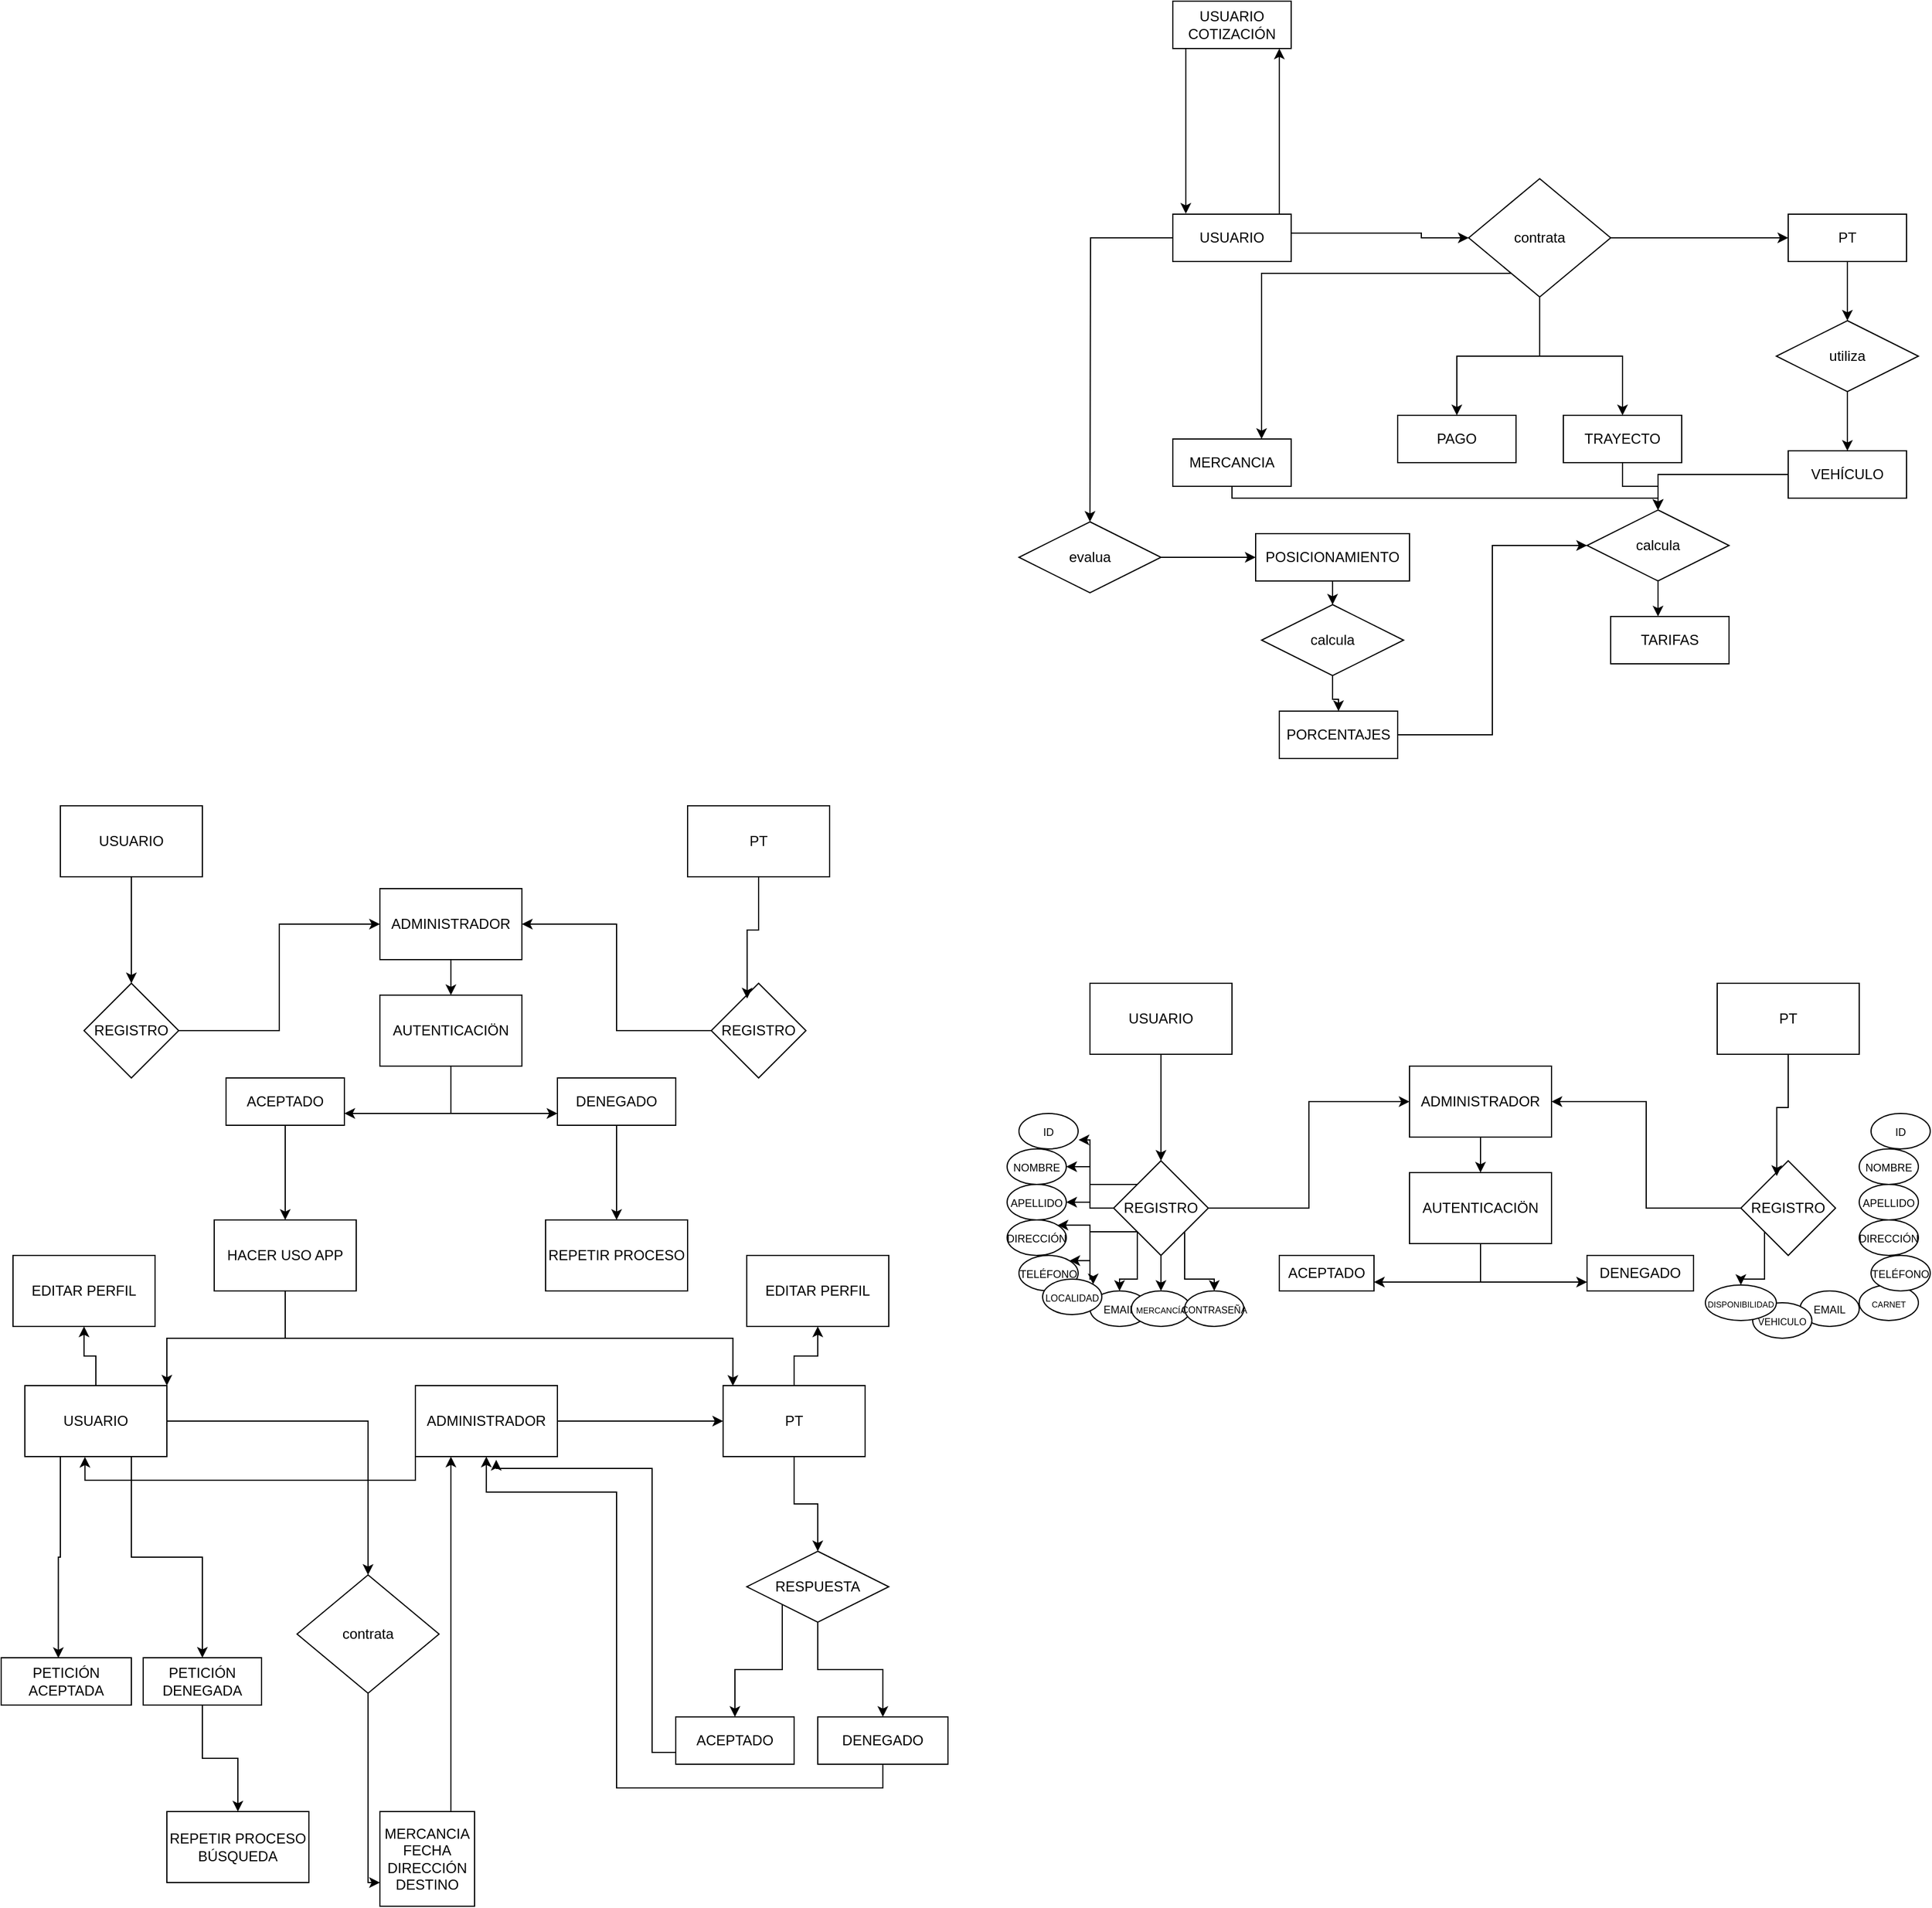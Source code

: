 <mxfile version="22.1.18" type="github">
  <diagram id="R2lEEEUBdFMjLlhIrx00" name="Page-1">
    <mxGraphModel dx="1839" dy="1625" grid="1" gridSize="10" guides="1" tooltips="1" connect="1" arrows="1" fold="1" page="1" pageScale="1" pageWidth="850" pageHeight="1100" math="0" shadow="0" extFonts="Permanent Marker^https://fonts.googleapis.com/css?family=Permanent+Marker">
      <root>
        <mxCell id="0" />
        <mxCell id="1" parent="0" />
        <mxCell id="s-wujuHhtaPkNqWGCWmi-6" style="edgeStyle=orthogonalEdgeStyle;rounded=0;orthogonalLoop=1;jettySize=auto;html=1;entryX=0;entryY=0.5;entryDx=0;entryDy=0;" parent="1" source="s-wujuHhtaPkNqWGCWmi-2" target="s-wujuHhtaPkNqWGCWmi-5" edge="1">
          <mxGeometry relative="1" as="geometry" />
        </mxCell>
        <mxCell id="s-wujuHhtaPkNqWGCWmi-42" style="edgeStyle=orthogonalEdgeStyle;rounded=0;orthogonalLoop=1;jettySize=auto;html=1;entryX=0.75;entryY=0;entryDx=0;entryDy=0;" parent="1" source="s-wujuHhtaPkNqWGCWmi-2" target="s-wujuHhtaPkNqWGCWmi-13" edge="1">
          <mxGeometry relative="1" as="geometry">
            <Array as="points">
              <mxPoint x="235" y="-830" />
            </Array>
          </mxGeometry>
        </mxCell>
        <mxCell id="s-wujuHhtaPkNqWGCWmi-43" style="edgeStyle=orthogonalEdgeStyle;rounded=0;orthogonalLoop=1;jettySize=auto;html=1;" parent="1" source="s-wujuHhtaPkNqWGCWmi-2" target="s-wujuHhtaPkNqWGCWmi-14" edge="1">
          <mxGeometry relative="1" as="geometry" />
        </mxCell>
        <mxCell id="s-wujuHhtaPkNqWGCWmi-44" style="edgeStyle=orthogonalEdgeStyle;rounded=0;orthogonalLoop=1;jettySize=auto;html=1;" parent="1" source="s-wujuHhtaPkNqWGCWmi-2" target="s-wujuHhtaPkNqWGCWmi-12" edge="1">
          <mxGeometry relative="1" as="geometry" />
        </mxCell>
        <mxCell id="s-wujuHhtaPkNqWGCWmi-2" value="contrata" style="shape=rhombus;perimeter=rhombusPerimeter;whiteSpace=wrap;html=1;align=center;" parent="1" vertex="1">
          <mxGeometry x="410" y="-910" width="120" height="100" as="geometry" />
        </mxCell>
        <mxCell id="s-wujuHhtaPkNqWGCWmi-25" style="edgeStyle=orthogonalEdgeStyle;rounded=0;orthogonalLoop=1;jettySize=auto;html=1;" parent="1" source="s-wujuHhtaPkNqWGCWmi-4" edge="1">
          <mxGeometry relative="1" as="geometry">
            <mxPoint x="90" y="-620" as="targetPoint" />
          </mxGeometry>
        </mxCell>
        <mxCell id="s-wujuHhtaPkNqWGCWmi-46" style="edgeStyle=orthogonalEdgeStyle;rounded=0;orthogonalLoop=1;jettySize=auto;html=1;" parent="1" source="s-wujuHhtaPkNqWGCWmi-4" target="s-wujuHhtaPkNqWGCWmi-45" edge="1">
          <mxGeometry relative="1" as="geometry">
            <Array as="points">
              <mxPoint x="250" y="-960" />
              <mxPoint x="250" y="-960" />
            </Array>
          </mxGeometry>
        </mxCell>
        <mxCell id="s-wujuHhtaPkNqWGCWmi-4" value="USUARIO" style="whiteSpace=wrap;html=1;align=center;" parent="1" vertex="1">
          <mxGeometry x="160" y="-880" width="100" height="40" as="geometry" />
        </mxCell>
        <mxCell id="s-wujuHhtaPkNqWGCWmi-29" style="edgeStyle=orthogonalEdgeStyle;rounded=0;orthogonalLoop=1;jettySize=auto;html=1;entryX=0.5;entryY=0;entryDx=0;entryDy=0;" parent="1" source="s-wujuHhtaPkNqWGCWmi-5" target="s-wujuHhtaPkNqWGCWmi-28" edge="1">
          <mxGeometry relative="1" as="geometry" />
        </mxCell>
        <mxCell id="s-wujuHhtaPkNqWGCWmi-5" value="PT" style="whiteSpace=wrap;html=1;align=center;" parent="1" vertex="1">
          <mxGeometry x="680" y="-880" width="100" height="40" as="geometry" />
        </mxCell>
        <mxCell id="s-wujuHhtaPkNqWGCWmi-10" style="edgeStyle=orthogonalEdgeStyle;rounded=0;orthogonalLoop=1;jettySize=auto;html=1;entryX=0;entryY=0.5;entryDx=0;entryDy=0;" parent="1" target="s-wujuHhtaPkNqWGCWmi-2" edge="1">
          <mxGeometry relative="1" as="geometry">
            <mxPoint x="260" y="-864" as="sourcePoint" />
            <mxPoint x="378.04" y="-855.85" as="targetPoint" />
            <Array as="points">
              <mxPoint x="370" y="-864" />
              <mxPoint x="370" y="-860" />
            </Array>
          </mxGeometry>
        </mxCell>
        <mxCell id="s-wujuHhtaPkNqWGCWmi-35" style="edgeStyle=orthogonalEdgeStyle;rounded=0;orthogonalLoop=1;jettySize=auto;html=1;entryX=0.5;entryY=0;entryDx=0;entryDy=0;" parent="1" source="s-wujuHhtaPkNqWGCWmi-11" target="s-wujuHhtaPkNqWGCWmi-32" edge="1">
          <mxGeometry relative="1" as="geometry" />
        </mxCell>
        <mxCell id="s-wujuHhtaPkNqWGCWmi-11" value="VEHÍCULO" style="whiteSpace=wrap;html=1;align=center;" parent="1" vertex="1">
          <mxGeometry x="680" y="-680" width="100" height="40" as="geometry" />
        </mxCell>
        <mxCell id="s-wujuHhtaPkNqWGCWmi-34" style="edgeStyle=orthogonalEdgeStyle;rounded=0;orthogonalLoop=1;jettySize=auto;html=1;entryX=0.5;entryY=0;entryDx=0;entryDy=0;" parent="1" source="s-wujuHhtaPkNqWGCWmi-12" target="s-wujuHhtaPkNqWGCWmi-32" edge="1">
          <mxGeometry relative="1" as="geometry" />
        </mxCell>
        <mxCell id="s-wujuHhtaPkNqWGCWmi-12" value="TRAYECTO" style="whiteSpace=wrap;html=1;align=center;" parent="1" vertex="1">
          <mxGeometry x="490" y="-710" width="100" height="40" as="geometry" />
        </mxCell>
        <mxCell id="s-wujuHhtaPkNqWGCWmi-33" style="edgeStyle=orthogonalEdgeStyle;rounded=0;orthogonalLoop=1;jettySize=auto;html=1;" parent="1" source="s-wujuHhtaPkNqWGCWmi-13" target="s-wujuHhtaPkNqWGCWmi-32" edge="1">
          <mxGeometry relative="1" as="geometry">
            <Array as="points">
              <mxPoint x="210" y="-640" />
              <mxPoint x="570" y="-640" />
            </Array>
          </mxGeometry>
        </mxCell>
        <mxCell id="s-wujuHhtaPkNqWGCWmi-13" value="MERCANCIA" style="whiteSpace=wrap;html=1;align=center;" parent="1" vertex="1">
          <mxGeometry x="160" y="-690" width="100" height="40" as="geometry" />
        </mxCell>
        <mxCell id="s-wujuHhtaPkNqWGCWmi-14" value="PAGO" style="whiteSpace=wrap;html=1;align=center;" parent="1" vertex="1">
          <mxGeometry x="350" y="-710" width="100" height="40" as="geometry" />
        </mxCell>
        <mxCell id="s-wujuHhtaPkNqWGCWmi-15" value="TARIFAS" style="whiteSpace=wrap;html=1;align=center;" parent="1" vertex="1">
          <mxGeometry x="530" y="-540" width="100" height="40" as="geometry" />
        </mxCell>
        <mxCell id="s-wujuHhtaPkNqWGCWmi-39" style="edgeStyle=orthogonalEdgeStyle;rounded=0;orthogonalLoop=1;jettySize=auto;html=1;entryX=0.5;entryY=0;entryDx=0;entryDy=0;" parent="1" source="s-wujuHhtaPkNqWGCWmi-16" target="s-wujuHhtaPkNqWGCWmi-38" edge="1">
          <mxGeometry relative="1" as="geometry" />
        </mxCell>
        <mxCell id="s-wujuHhtaPkNqWGCWmi-16" value="POSICIONAMIENTO" style="whiteSpace=wrap;html=1;align=center;" parent="1" vertex="1">
          <mxGeometry x="230" y="-610" width="130" height="40" as="geometry" />
        </mxCell>
        <mxCell id="s-wujuHhtaPkNqWGCWmi-41" style="edgeStyle=orthogonalEdgeStyle;rounded=0;orthogonalLoop=1;jettySize=auto;html=1;entryX=0;entryY=0.5;entryDx=0;entryDy=0;" parent="1" source="s-wujuHhtaPkNqWGCWmi-17" target="s-wujuHhtaPkNqWGCWmi-32" edge="1">
          <mxGeometry relative="1" as="geometry" />
        </mxCell>
        <mxCell id="s-wujuHhtaPkNqWGCWmi-17" value="PORCENTAJES" style="whiteSpace=wrap;html=1;align=center;" parent="1" vertex="1">
          <mxGeometry x="250" y="-460" width="100" height="40" as="geometry" />
        </mxCell>
        <mxCell id="s-wujuHhtaPkNqWGCWmi-26" style="edgeStyle=orthogonalEdgeStyle;rounded=0;orthogonalLoop=1;jettySize=auto;html=1;" parent="1" source="s-wujuHhtaPkNqWGCWmi-24" target="s-wujuHhtaPkNqWGCWmi-16" edge="1">
          <mxGeometry relative="1" as="geometry" />
        </mxCell>
        <mxCell id="s-wujuHhtaPkNqWGCWmi-24" value="evalua" style="shape=rhombus;perimeter=rhombusPerimeter;whiteSpace=wrap;html=1;align=center;" parent="1" vertex="1">
          <mxGeometry x="30" y="-620" width="120" height="60" as="geometry" />
        </mxCell>
        <mxCell id="s-wujuHhtaPkNqWGCWmi-30" style="edgeStyle=orthogonalEdgeStyle;rounded=0;orthogonalLoop=1;jettySize=auto;html=1;" parent="1" source="s-wujuHhtaPkNqWGCWmi-28" target="s-wujuHhtaPkNqWGCWmi-11" edge="1">
          <mxGeometry relative="1" as="geometry" />
        </mxCell>
        <mxCell id="s-wujuHhtaPkNqWGCWmi-28" value="utiliza" style="shape=rhombus;perimeter=rhombusPerimeter;whiteSpace=wrap;html=1;align=center;" parent="1" vertex="1">
          <mxGeometry x="670" y="-790" width="120" height="60" as="geometry" />
        </mxCell>
        <mxCell id="s-wujuHhtaPkNqWGCWmi-32" value="calcula" style="shape=rhombus;perimeter=rhombusPerimeter;whiteSpace=wrap;html=1;align=center;" parent="1" vertex="1">
          <mxGeometry x="510" y="-630" width="120" height="60" as="geometry" />
        </mxCell>
        <mxCell id="s-wujuHhtaPkNqWGCWmi-36" style="edgeStyle=orthogonalEdgeStyle;rounded=0;orthogonalLoop=1;jettySize=auto;html=1;entryX=0.4;entryY=0;entryDx=0;entryDy=0;entryPerimeter=0;" parent="1" source="s-wujuHhtaPkNqWGCWmi-32" target="s-wujuHhtaPkNqWGCWmi-15" edge="1">
          <mxGeometry relative="1" as="geometry" />
        </mxCell>
        <mxCell id="s-wujuHhtaPkNqWGCWmi-40" style="edgeStyle=orthogonalEdgeStyle;rounded=0;orthogonalLoop=1;jettySize=auto;html=1;" parent="1" source="s-wujuHhtaPkNqWGCWmi-38" target="s-wujuHhtaPkNqWGCWmi-17" edge="1">
          <mxGeometry relative="1" as="geometry" />
        </mxCell>
        <mxCell id="s-wujuHhtaPkNqWGCWmi-38" value="calcula" style="shape=rhombus;perimeter=rhombusPerimeter;whiteSpace=wrap;html=1;align=center;" parent="1" vertex="1">
          <mxGeometry x="235" y="-550" width="120" height="60" as="geometry" />
        </mxCell>
        <mxCell id="s-wujuHhtaPkNqWGCWmi-45" value="USUARIO COTIZACIÓN" style="whiteSpace=wrap;html=1;align=center;" parent="1" vertex="1">
          <mxGeometry x="160" y="-1060" width="100" height="40" as="geometry" />
        </mxCell>
        <mxCell id="s-wujuHhtaPkNqWGCWmi-47" style="edgeStyle=orthogonalEdgeStyle;rounded=0;orthogonalLoop=1;jettySize=auto;html=1;entryX=0.11;entryY=-0.01;entryDx=0;entryDy=0;entryPerimeter=0;" parent="1" source="s-wujuHhtaPkNqWGCWmi-45" target="s-wujuHhtaPkNqWGCWmi-4" edge="1">
          <mxGeometry relative="1" as="geometry">
            <Array as="points">
              <mxPoint x="180" y="-1020" />
              <mxPoint x="180" y="-1020" />
            </Array>
          </mxGeometry>
        </mxCell>
        <mxCell id="q2-BK6-ns6nN9b0wE0lk-15" style="edgeStyle=orthogonalEdgeStyle;rounded=0;orthogonalLoop=1;jettySize=auto;html=1;exitX=0.5;exitY=1;exitDx=0;exitDy=0;entryX=0.5;entryY=0;entryDx=0;entryDy=0;" edge="1" parent="1" source="q2-BK6-ns6nN9b0wE0lk-1" target="q2-BK6-ns6nN9b0wE0lk-4">
          <mxGeometry relative="1" as="geometry" />
        </mxCell>
        <mxCell id="q2-BK6-ns6nN9b0wE0lk-1" value="USUARIO" style="rounded=0;whiteSpace=wrap;html=1;" vertex="1" parent="1">
          <mxGeometry x="-780" y="-380" width="120" height="60" as="geometry" />
        </mxCell>
        <mxCell id="q2-BK6-ns6nN9b0wE0lk-2" value="PT" style="rounded=0;whiteSpace=wrap;html=1;" vertex="1" parent="1">
          <mxGeometry x="-250" y="-380" width="120" height="60" as="geometry" />
        </mxCell>
        <mxCell id="q2-BK6-ns6nN9b0wE0lk-27" style="edgeStyle=orthogonalEdgeStyle;rounded=0;orthogonalLoop=1;jettySize=auto;html=1;exitX=0.5;exitY=1;exitDx=0;exitDy=0;entryX=0.5;entryY=0;entryDx=0;entryDy=0;" edge="1" parent="1" source="q2-BK6-ns6nN9b0wE0lk-3" target="q2-BK6-ns6nN9b0wE0lk-8">
          <mxGeometry relative="1" as="geometry" />
        </mxCell>
        <mxCell id="q2-BK6-ns6nN9b0wE0lk-3" value="ADMINISTRADOR" style="rounded=0;whiteSpace=wrap;html=1;" vertex="1" parent="1">
          <mxGeometry x="-510" y="-310" width="120" height="60" as="geometry" />
        </mxCell>
        <mxCell id="q2-BK6-ns6nN9b0wE0lk-19" style="edgeStyle=orthogonalEdgeStyle;rounded=0;orthogonalLoop=1;jettySize=auto;html=1;exitX=1;exitY=0.5;exitDx=0;exitDy=0;entryX=0;entryY=0.5;entryDx=0;entryDy=0;" edge="1" parent="1" source="q2-BK6-ns6nN9b0wE0lk-4" target="q2-BK6-ns6nN9b0wE0lk-3">
          <mxGeometry relative="1" as="geometry" />
        </mxCell>
        <mxCell id="q2-BK6-ns6nN9b0wE0lk-4" value="REGISTRO" style="rhombus;whiteSpace=wrap;html=1;" vertex="1" parent="1">
          <mxGeometry x="-760" y="-230" width="80" height="80" as="geometry" />
        </mxCell>
        <mxCell id="q2-BK6-ns6nN9b0wE0lk-28" style="edgeStyle=orthogonalEdgeStyle;rounded=0;orthogonalLoop=1;jettySize=auto;html=1;exitX=0.5;exitY=1;exitDx=0;exitDy=0;entryX=1;entryY=0.75;entryDx=0;entryDy=0;" edge="1" parent="1" source="q2-BK6-ns6nN9b0wE0lk-8" target="q2-BK6-ns6nN9b0wE0lk-11">
          <mxGeometry relative="1" as="geometry" />
        </mxCell>
        <mxCell id="q2-BK6-ns6nN9b0wE0lk-29" style="edgeStyle=orthogonalEdgeStyle;rounded=0;orthogonalLoop=1;jettySize=auto;html=1;exitX=0.5;exitY=1;exitDx=0;exitDy=0;entryX=0;entryY=0.75;entryDx=0;entryDy=0;" edge="1" parent="1" source="q2-BK6-ns6nN9b0wE0lk-8" target="q2-BK6-ns6nN9b0wE0lk-12">
          <mxGeometry relative="1" as="geometry" />
        </mxCell>
        <mxCell id="q2-BK6-ns6nN9b0wE0lk-8" value="AUTENTICACIÖN" style="rounded=0;whiteSpace=wrap;html=1;" vertex="1" parent="1">
          <mxGeometry x="-510" y="-220" width="120" height="60" as="geometry" />
        </mxCell>
        <mxCell id="q2-BK6-ns6nN9b0wE0lk-23" style="edgeStyle=orthogonalEdgeStyle;rounded=0;orthogonalLoop=1;jettySize=auto;html=1;exitX=0.5;exitY=1;exitDx=0;exitDy=0;" edge="1" parent="1" source="q2-BK6-ns6nN9b0wE0lk-11" target="q2-BK6-ns6nN9b0wE0lk-22">
          <mxGeometry relative="1" as="geometry" />
        </mxCell>
        <mxCell id="q2-BK6-ns6nN9b0wE0lk-11" value="ACEPTADO" style="whiteSpace=wrap;html=1;align=center;" vertex="1" parent="1">
          <mxGeometry x="-640" y="-150" width="100" height="40" as="geometry" />
        </mxCell>
        <mxCell id="q2-BK6-ns6nN9b0wE0lk-21" style="edgeStyle=orthogonalEdgeStyle;rounded=0;orthogonalLoop=1;jettySize=auto;html=1;exitX=0.5;exitY=1;exitDx=0;exitDy=0;entryX=0.5;entryY=0;entryDx=0;entryDy=0;" edge="1" parent="1" source="q2-BK6-ns6nN9b0wE0lk-12" target="q2-BK6-ns6nN9b0wE0lk-20">
          <mxGeometry relative="1" as="geometry" />
        </mxCell>
        <mxCell id="q2-BK6-ns6nN9b0wE0lk-12" value="DENEGADO" style="whiteSpace=wrap;html=1;align=center;" vertex="1" parent="1">
          <mxGeometry x="-360" y="-150" width="100" height="40" as="geometry" />
        </mxCell>
        <mxCell id="q2-BK6-ns6nN9b0wE0lk-18" style="edgeStyle=orthogonalEdgeStyle;rounded=0;orthogonalLoop=1;jettySize=auto;html=1;exitX=0;exitY=0.5;exitDx=0;exitDy=0;entryX=1;entryY=0.5;entryDx=0;entryDy=0;" edge="1" parent="1" source="q2-BK6-ns6nN9b0wE0lk-16" target="q2-BK6-ns6nN9b0wE0lk-3">
          <mxGeometry relative="1" as="geometry" />
        </mxCell>
        <mxCell id="q2-BK6-ns6nN9b0wE0lk-16" value="REGISTRO" style="rhombus;whiteSpace=wrap;html=1;" vertex="1" parent="1">
          <mxGeometry x="-230" y="-230" width="80" height="80" as="geometry" />
        </mxCell>
        <mxCell id="q2-BK6-ns6nN9b0wE0lk-17" style="edgeStyle=orthogonalEdgeStyle;rounded=0;orthogonalLoop=1;jettySize=auto;html=1;exitX=0.5;exitY=1;exitDx=0;exitDy=0;entryX=0.379;entryY=0.161;entryDx=0;entryDy=0;entryPerimeter=0;" edge="1" parent="1" source="q2-BK6-ns6nN9b0wE0lk-2" target="q2-BK6-ns6nN9b0wE0lk-16">
          <mxGeometry relative="1" as="geometry" />
        </mxCell>
        <mxCell id="q2-BK6-ns6nN9b0wE0lk-20" value="REPETIR PROCESO" style="rounded=0;whiteSpace=wrap;html=1;" vertex="1" parent="1">
          <mxGeometry x="-370" y="-30" width="120" height="60" as="geometry" />
        </mxCell>
        <mxCell id="q2-BK6-ns6nN9b0wE0lk-58" style="edgeStyle=orthogonalEdgeStyle;rounded=0;orthogonalLoop=1;jettySize=auto;html=1;exitX=0.5;exitY=1;exitDx=0;exitDy=0;entryX=1;entryY=0;entryDx=0;entryDy=0;" edge="1" parent="1" source="q2-BK6-ns6nN9b0wE0lk-22" target="q2-BK6-ns6nN9b0wE0lk-33">
          <mxGeometry relative="1" as="geometry" />
        </mxCell>
        <mxCell id="q2-BK6-ns6nN9b0wE0lk-22" value="HACER USO APP" style="rounded=0;whiteSpace=wrap;html=1;" vertex="1" parent="1">
          <mxGeometry x="-650" y="-30" width="120" height="60" as="geometry" />
        </mxCell>
        <mxCell id="q2-BK6-ns6nN9b0wE0lk-61" style="edgeStyle=orthogonalEdgeStyle;rounded=0;orthogonalLoop=1;jettySize=auto;html=1;exitX=0.5;exitY=1;exitDx=0;exitDy=0;entryX=0;entryY=0.75;entryDx=0;entryDy=0;" edge="1" parent="1" source="q2-BK6-ns6nN9b0wE0lk-24" target="q2-BK6-ns6nN9b0wE0lk-60">
          <mxGeometry relative="1" as="geometry">
            <Array as="points">
              <mxPoint x="-520" y="530" />
            </Array>
          </mxGeometry>
        </mxCell>
        <mxCell id="q2-BK6-ns6nN9b0wE0lk-24" value="contrata" style="shape=rhombus;perimeter=rhombusPerimeter;whiteSpace=wrap;html=1;align=center;" vertex="1" parent="1">
          <mxGeometry x="-580" y="270" width="120" height="100" as="geometry" />
        </mxCell>
        <mxCell id="q2-BK6-ns6nN9b0wE0lk-35" style="edgeStyle=orthogonalEdgeStyle;rounded=0;orthogonalLoop=1;jettySize=auto;html=1;exitX=1;exitY=0.5;exitDx=0;exitDy=0;" edge="1" parent="1" source="q2-BK6-ns6nN9b0wE0lk-30" target="q2-BK6-ns6nN9b0wE0lk-32">
          <mxGeometry relative="1" as="geometry" />
        </mxCell>
        <mxCell id="q2-BK6-ns6nN9b0wE0lk-30" value="ADMINISTRADOR" style="rounded=0;whiteSpace=wrap;html=1;" vertex="1" parent="1">
          <mxGeometry x="-480" y="110" width="120" height="60" as="geometry" />
        </mxCell>
        <mxCell id="q2-BK6-ns6nN9b0wE0lk-38" style="edgeStyle=orthogonalEdgeStyle;rounded=0;orthogonalLoop=1;jettySize=auto;html=1;exitX=0.5;exitY=1;exitDx=0;exitDy=0;entryX=0.5;entryY=0;entryDx=0;entryDy=0;" edge="1" parent="1" source="q2-BK6-ns6nN9b0wE0lk-32" target="q2-BK6-ns6nN9b0wE0lk-37">
          <mxGeometry relative="1" as="geometry" />
        </mxCell>
        <mxCell id="q2-BK6-ns6nN9b0wE0lk-52" style="edgeStyle=orthogonalEdgeStyle;rounded=0;orthogonalLoop=1;jettySize=auto;html=1;exitX=0.5;exitY=0;exitDx=0;exitDy=0;" edge="1" parent="1" source="q2-BK6-ns6nN9b0wE0lk-32" target="q2-BK6-ns6nN9b0wE0lk-50">
          <mxGeometry relative="1" as="geometry" />
        </mxCell>
        <mxCell id="q2-BK6-ns6nN9b0wE0lk-32" value="PT" style="rounded=0;whiteSpace=wrap;html=1;" vertex="1" parent="1">
          <mxGeometry x="-220" y="110" width="120" height="60" as="geometry" />
        </mxCell>
        <mxCell id="q2-BK6-ns6nN9b0wE0lk-34" style="edgeStyle=orthogonalEdgeStyle;rounded=0;orthogonalLoop=1;jettySize=auto;html=1;exitX=1;exitY=0.5;exitDx=0;exitDy=0;" edge="1" parent="1" source="q2-BK6-ns6nN9b0wE0lk-33" target="q2-BK6-ns6nN9b0wE0lk-24">
          <mxGeometry relative="1" as="geometry" />
        </mxCell>
        <mxCell id="q2-BK6-ns6nN9b0wE0lk-47" style="edgeStyle=orthogonalEdgeStyle;rounded=0;orthogonalLoop=1;jettySize=auto;html=1;exitX=0.25;exitY=1;exitDx=0;exitDy=0;entryX=0.439;entryY=0.007;entryDx=0;entryDy=0;entryPerimeter=0;" edge="1" parent="1" source="q2-BK6-ns6nN9b0wE0lk-33" target="q2-BK6-ns6nN9b0wE0lk-53">
          <mxGeometry relative="1" as="geometry">
            <mxPoint x="-780.5" y="310" as="targetPoint" />
          </mxGeometry>
        </mxCell>
        <mxCell id="q2-BK6-ns6nN9b0wE0lk-49" style="edgeStyle=orthogonalEdgeStyle;rounded=0;orthogonalLoop=1;jettySize=auto;html=1;exitX=0.5;exitY=0;exitDx=0;exitDy=0;" edge="1" parent="1" source="q2-BK6-ns6nN9b0wE0lk-33" target="q2-BK6-ns6nN9b0wE0lk-48">
          <mxGeometry relative="1" as="geometry" />
        </mxCell>
        <mxCell id="q2-BK6-ns6nN9b0wE0lk-55" style="edgeStyle=orthogonalEdgeStyle;rounded=0;orthogonalLoop=1;jettySize=auto;html=1;exitX=0.75;exitY=1;exitDx=0;exitDy=0;" edge="1" parent="1" source="q2-BK6-ns6nN9b0wE0lk-33" target="q2-BK6-ns6nN9b0wE0lk-54">
          <mxGeometry relative="1" as="geometry" />
        </mxCell>
        <mxCell id="q2-BK6-ns6nN9b0wE0lk-33" value="USUARIO" style="rounded=0;whiteSpace=wrap;html=1;" vertex="1" parent="1">
          <mxGeometry x="-810" y="110" width="120" height="60" as="geometry" />
        </mxCell>
        <mxCell id="q2-BK6-ns6nN9b0wE0lk-40" style="edgeStyle=orthogonalEdgeStyle;rounded=0;orthogonalLoop=1;jettySize=auto;html=1;exitX=0.5;exitY=1;exitDx=0;exitDy=0;" edge="1" parent="1" source="q2-BK6-ns6nN9b0wE0lk-37" target="q2-BK6-ns6nN9b0wE0lk-41">
          <mxGeometry relative="1" as="geometry">
            <mxPoint x="-230.5" y="390" as="targetPoint" />
          </mxGeometry>
        </mxCell>
        <mxCell id="q2-BK6-ns6nN9b0wE0lk-43" style="edgeStyle=orthogonalEdgeStyle;rounded=0;orthogonalLoop=1;jettySize=auto;html=1;exitX=0;exitY=1;exitDx=0;exitDy=0;entryX=0.5;entryY=0;entryDx=0;entryDy=0;" edge="1" parent="1" source="q2-BK6-ns6nN9b0wE0lk-37" target="q2-BK6-ns6nN9b0wE0lk-42">
          <mxGeometry relative="1" as="geometry" />
        </mxCell>
        <mxCell id="q2-BK6-ns6nN9b0wE0lk-37" value="RESPUESTA" style="shape=rhombus;perimeter=rhombusPerimeter;whiteSpace=wrap;html=1;align=center;" vertex="1" parent="1">
          <mxGeometry x="-200" y="250" width="120" height="60" as="geometry" />
        </mxCell>
        <mxCell id="q2-BK6-ns6nN9b0wE0lk-45" style="edgeStyle=orthogonalEdgeStyle;rounded=0;orthogonalLoop=1;jettySize=auto;html=1;exitX=0.5;exitY=1;exitDx=0;exitDy=0;entryX=0.25;entryY=1;entryDx=0;entryDy=0;" edge="1" parent="1" source="q2-BK6-ns6nN9b0wE0lk-41">
          <mxGeometry relative="1" as="geometry">
            <mxPoint x="-100.06" y="450" as="sourcePoint" />
            <mxPoint x="-420.06" y="170" as="targetPoint" />
            <Array as="points">
              <mxPoint x="-85" y="450" />
              <mxPoint x="-310" y="450" />
              <mxPoint x="-310" y="200" />
              <mxPoint x="-420" y="200" />
            </Array>
          </mxGeometry>
        </mxCell>
        <mxCell id="q2-BK6-ns6nN9b0wE0lk-41" value="DENEGADO" style="rounded=0;whiteSpace=wrap;html=1;" vertex="1" parent="1">
          <mxGeometry x="-140" y="390" width="110" height="40" as="geometry" />
        </mxCell>
        <mxCell id="q2-BK6-ns6nN9b0wE0lk-42" value="ACEPTADO" style="rounded=0;whiteSpace=wrap;html=1;" vertex="1" parent="1">
          <mxGeometry x="-260" y="390" width="100" height="40" as="geometry" />
        </mxCell>
        <mxCell id="q2-BK6-ns6nN9b0wE0lk-44" style="edgeStyle=orthogonalEdgeStyle;rounded=0;orthogonalLoop=1;jettySize=auto;html=1;exitX=0;exitY=0.5;exitDx=0;exitDy=0;entryX=0.569;entryY=1.046;entryDx=0;entryDy=0;entryPerimeter=0;" edge="1" parent="1" source="q2-BK6-ns6nN9b0wE0lk-42" target="q2-BK6-ns6nN9b0wE0lk-30">
          <mxGeometry relative="1" as="geometry">
            <Array as="points">
              <mxPoint x="-260" y="420" />
              <mxPoint x="-280" y="420" />
              <mxPoint x="-280" y="180" />
              <mxPoint x="-412" y="180" />
            </Array>
          </mxGeometry>
        </mxCell>
        <mxCell id="q2-BK6-ns6nN9b0wE0lk-46" style="edgeStyle=orthogonalEdgeStyle;rounded=0;orthogonalLoop=1;jettySize=auto;html=1;exitX=0;exitY=0.75;exitDx=0;exitDy=0;entryX=0.423;entryY=1.004;entryDx=0;entryDy=0;entryPerimeter=0;" edge="1" parent="1" source="q2-BK6-ns6nN9b0wE0lk-30" target="q2-BK6-ns6nN9b0wE0lk-33">
          <mxGeometry relative="1" as="geometry">
            <Array as="points">
              <mxPoint x="-480" y="190" />
              <mxPoint x="-759" y="190" />
            </Array>
          </mxGeometry>
        </mxCell>
        <mxCell id="q2-BK6-ns6nN9b0wE0lk-48" value="EDITAR PERFIL" style="rounded=0;whiteSpace=wrap;html=1;" vertex="1" parent="1">
          <mxGeometry x="-820" width="120" height="60" as="geometry" />
        </mxCell>
        <mxCell id="q2-BK6-ns6nN9b0wE0lk-50" value="EDITAR PERFIL" style="rounded=0;whiteSpace=wrap;html=1;" vertex="1" parent="1">
          <mxGeometry x="-200" width="120" height="60" as="geometry" />
        </mxCell>
        <mxCell id="q2-BK6-ns6nN9b0wE0lk-53" value="PETICIÓN ACEPTADA" style="rounded=0;whiteSpace=wrap;html=1;" vertex="1" parent="1">
          <mxGeometry x="-830" y="340" width="110" height="40" as="geometry" />
        </mxCell>
        <mxCell id="q2-BK6-ns6nN9b0wE0lk-57" style="edgeStyle=orthogonalEdgeStyle;rounded=0;orthogonalLoop=1;jettySize=auto;html=1;exitX=0.5;exitY=1;exitDx=0;exitDy=0;entryX=0.5;entryY=0;entryDx=0;entryDy=0;" edge="1" parent="1" source="q2-BK6-ns6nN9b0wE0lk-54" target="q2-BK6-ns6nN9b0wE0lk-56">
          <mxGeometry relative="1" as="geometry" />
        </mxCell>
        <mxCell id="q2-BK6-ns6nN9b0wE0lk-54" value="PETICIÓN DENEGADA" style="rounded=0;whiteSpace=wrap;html=1;" vertex="1" parent="1">
          <mxGeometry x="-710" y="340" width="100" height="40" as="geometry" />
        </mxCell>
        <mxCell id="q2-BK6-ns6nN9b0wE0lk-56" value="REPETIR PROCESO BÚSQUEDA" style="rounded=0;whiteSpace=wrap;html=1;" vertex="1" parent="1">
          <mxGeometry x="-690" y="470" width="120" height="60" as="geometry" />
        </mxCell>
        <mxCell id="q2-BK6-ns6nN9b0wE0lk-59" style="edgeStyle=orthogonalEdgeStyle;rounded=0;orthogonalLoop=1;jettySize=auto;html=1;exitX=0.5;exitY=1;exitDx=0;exitDy=0;entryX=0.069;entryY=0.004;entryDx=0;entryDy=0;entryPerimeter=0;" edge="1" parent="1" source="q2-BK6-ns6nN9b0wE0lk-22" target="q2-BK6-ns6nN9b0wE0lk-32">
          <mxGeometry relative="1" as="geometry" />
        </mxCell>
        <mxCell id="q2-BK6-ns6nN9b0wE0lk-62" style="edgeStyle=orthogonalEdgeStyle;rounded=0;orthogonalLoop=1;jettySize=auto;html=1;entryX=0.25;entryY=1;entryDx=0;entryDy=0;" edge="1" parent="1" source="q2-BK6-ns6nN9b0wE0lk-60" target="q2-BK6-ns6nN9b0wE0lk-30">
          <mxGeometry relative="1" as="geometry">
            <Array as="points">
              <mxPoint x="-450" y="210" />
            </Array>
          </mxGeometry>
        </mxCell>
        <mxCell id="q2-BK6-ns6nN9b0wE0lk-60" value="MERCANCIA&lt;br&gt;FECHA&lt;br&gt;DIRECCIÓN&lt;br&gt;DESTINO" style="whiteSpace=wrap;html=1;aspect=fixed;" vertex="1" parent="1">
          <mxGeometry x="-510" y="470" width="80" height="80" as="geometry" />
        </mxCell>
        <mxCell id="q2-BK6-ns6nN9b0wE0lk-78" style="edgeStyle=orthogonalEdgeStyle;rounded=0;orthogonalLoop=1;jettySize=auto;html=1;exitX=0.5;exitY=1;exitDx=0;exitDy=0;entryX=0.5;entryY=0;entryDx=0;entryDy=0;" edge="1" parent="1" source="q2-BK6-ns6nN9b0wE0lk-79" target="q2-BK6-ns6nN9b0wE0lk-84">
          <mxGeometry relative="1" as="geometry" />
        </mxCell>
        <mxCell id="q2-BK6-ns6nN9b0wE0lk-79" value="USUARIO" style="rounded=0;whiteSpace=wrap;html=1;" vertex="1" parent="1">
          <mxGeometry x="90" y="-230" width="120" height="60" as="geometry" />
        </mxCell>
        <mxCell id="q2-BK6-ns6nN9b0wE0lk-80" value="PT" style="rounded=0;whiteSpace=wrap;html=1;" vertex="1" parent="1">
          <mxGeometry x="620" y="-230" width="120" height="60" as="geometry" />
        </mxCell>
        <mxCell id="q2-BK6-ns6nN9b0wE0lk-81" style="edgeStyle=orthogonalEdgeStyle;rounded=0;orthogonalLoop=1;jettySize=auto;html=1;exitX=0.5;exitY=1;exitDx=0;exitDy=0;entryX=0.5;entryY=0;entryDx=0;entryDy=0;" edge="1" parent="1" source="q2-BK6-ns6nN9b0wE0lk-82" target="q2-BK6-ns6nN9b0wE0lk-87">
          <mxGeometry relative="1" as="geometry" />
        </mxCell>
        <mxCell id="q2-BK6-ns6nN9b0wE0lk-82" value="ADMINISTRADOR" style="rounded=0;whiteSpace=wrap;html=1;" vertex="1" parent="1">
          <mxGeometry x="360" y="-160" width="120" height="60" as="geometry" />
        </mxCell>
        <mxCell id="q2-BK6-ns6nN9b0wE0lk-83" style="edgeStyle=orthogonalEdgeStyle;rounded=0;orthogonalLoop=1;jettySize=auto;html=1;exitX=1;exitY=0.5;exitDx=0;exitDy=0;entryX=0;entryY=0.5;entryDx=0;entryDy=0;" edge="1" parent="1" source="q2-BK6-ns6nN9b0wE0lk-84" target="q2-BK6-ns6nN9b0wE0lk-82">
          <mxGeometry relative="1" as="geometry" />
        </mxCell>
        <mxCell id="q2-BK6-ns6nN9b0wE0lk-105" style="edgeStyle=orthogonalEdgeStyle;rounded=0;orthogonalLoop=1;jettySize=auto;html=1;exitX=0;exitY=0.5;exitDx=0;exitDy=0;entryX=1;entryY=0.5;entryDx=0;entryDy=0;" edge="1" parent="1" source="q2-BK6-ns6nN9b0wE0lk-84" target="q2-BK6-ns6nN9b0wE0lk-93">
          <mxGeometry relative="1" as="geometry" />
        </mxCell>
        <mxCell id="q2-BK6-ns6nN9b0wE0lk-106" style="edgeStyle=orthogonalEdgeStyle;rounded=0;orthogonalLoop=1;jettySize=auto;html=1;exitX=0;exitY=0.5;exitDx=0;exitDy=0;entryX=1;entryY=0.5;entryDx=0;entryDy=0;" edge="1" parent="1" source="q2-BK6-ns6nN9b0wE0lk-84" target="q2-BK6-ns6nN9b0wE0lk-95">
          <mxGeometry relative="1" as="geometry" />
        </mxCell>
        <mxCell id="q2-BK6-ns6nN9b0wE0lk-107" style="edgeStyle=orthogonalEdgeStyle;rounded=0;orthogonalLoop=1;jettySize=auto;html=1;exitX=0;exitY=1;exitDx=0;exitDy=0;entryX=1;entryY=0;entryDx=0;entryDy=0;" edge="1" parent="1" source="q2-BK6-ns6nN9b0wE0lk-84" target="q2-BK6-ns6nN9b0wE0lk-94">
          <mxGeometry relative="1" as="geometry" />
        </mxCell>
        <mxCell id="q2-BK6-ns6nN9b0wE0lk-108" style="edgeStyle=orthogonalEdgeStyle;rounded=0;orthogonalLoop=1;jettySize=auto;html=1;exitX=0;exitY=1;exitDx=0;exitDy=0;entryX=1;entryY=0;entryDx=0;entryDy=0;" edge="1" parent="1" source="q2-BK6-ns6nN9b0wE0lk-84" target="q2-BK6-ns6nN9b0wE0lk-98">
          <mxGeometry relative="1" as="geometry" />
        </mxCell>
        <mxCell id="q2-BK6-ns6nN9b0wE0lk-109" style="edgeStyle=orthogonalEdgeStyle;rounded=0;orthogonalLoop=1;jettySize=auto;html=1;exitX=0;exitY=1;exitDx=0;exitDy=0;entryX=1;entryY=0;entryDx=0;entryDy=0;" edge="1" parent="1" source="q2-BK6-ns6nN9b0wE0lk-84" target="q2-BK6-ns6nN9b0wE0lk-100">
          <mxGeometry relative="1" as="geometry" />
        </mxCell>
        <mxCell id="q2-BK6-ns6nN9b0wE0lk-110" style="edgeStyle=orthogonalEdgeStyle;rounded=0;orthogonalLoop=1;jettySize=auto;html=1;exitX=0;exitY=1;exitDx=0;exitDy=0;entryX=0.5;entryY=0;entryDx=0;entryDy=0;" edge="1" parent="1" source="q2-BK6-ns6nN9b0wE0lk-84" target="q2-BK6-ns6nN9b0wE0lk-97">
          <mxGeometry relative="1" as="geometry" />
        </mxCell>
        <mxCell id="q2-BK6-ns6nN9b0wE0lk-111" style="edgeStyle=orthogonalEdgeStyle;rounded=0;orthogonalLoop=1;jettySize=auto;html=1;exitX=0.5;exitY=1;exitDx=0;exitDy=0;" edge="1" parent="1" source="q2-BK6-ns6nN9b0wE0lk-84" target="q2-BK6-ns6nN9b0wE0lk-102">
          <mxGeometry relative="1" as="geometry" />
        </mxCell>
        <mxCell id="q2-BK6-ns6nN9b0wE0lk-112" style="edgeStyle=orthogonalEdgeStyle;rounded=0;orthogonalLoop=1;jettySize=auto;html=1;exitX=1;exitY=1;exitDx=0;exitDy=0;" edge="1" parent="1" source="q2-BK6-ns6nN9b0wE0lk-84" target="q2-BK6-ns6nN9b0wE0lk-103">
          <mxGeometry relative="1" as="geometry" />
        </mxCell>
        <mxCell id="q2-BK6-ns6nN9b0wE0lk-84" value="REGISTRO" style="rhombus;whiteSpace=wrap;html=1;" vertex="1" parent="1">
          <mxGeometry x="110" y="-80" width="80" height="80" as="geometry" />
        </mxCell>
        <mxCell id="q2-BK6-ns6nN9b0wE0lk-85" style="edgeStyle=orthogonalEdgeStyle;rounded=0;orthogonalLoop=1;jettySize=auto;html=1;exitX=0.5;exitY=1;exitDx=0;exitDy=0;entryX=1;entryY=0.75;entryDx=0;entryDy=0;" edge="1" parent="1" source="q2-BK6-ns6nN9b0wE0lk-87" target="q2-BK6-ns6nN9b0wE0lk-88">
          <mxGeometry relative="1" as="geometry" />
        </mxCell>
        <mxCell id="q2-BK6-ns6nN9b0wE0lk-86" style="edgeStyle=orthogonalEdgeStyle;rounded=0;orthogonalLoop=1;jettySize=auto;html=1;exitX=0.5;exitY=1;exitDx=0;exitDy=0;entryX=0;entryY=0.75;entryDx=0;entryDy=0;" edge="1" parent="1" source="q2-BK6-ns6nN9b0wE0lk-87" target="q2-BK6-ns6nN9b0wE0lk-89">
          <mxGeometry relative="1" as="geometry" />
        </mxCell>
        <mxCell id="q2-BK6-ns6nN9b0wE0lk-87" value="AUTENTICACIÖN" style="rounded=0;whiteSpace=wrap;html=1;" vertex="1" parent="1">
          <mxGeometry x="360" y="-70" width="120" height="60" as="geometry" />
        </mxCell>
        <mxCell id="q2-BK6-ns6nN9b0wE0lk-88" value="ACEPTADO" style="whiteSpace=wrap;html=1;align=center;" vertex="1" parent="1">
          <mxGeometry x="250" width="80" height="30" as="geometry" />
        </mxCell>
        <mxCell id="q2-BK6-ns6nN9b0wE0lk-89" value="DENEGADO" style="whiteSpace=wrap;html=1;align=center;" vertex="1" parent="1">
          <mxGeometry x="510" width="90" height="30" as="geometry" />
        </mxCell>
        <mxCell id="q2-BK6-ns6nN9b0wE0lk-90" style="edgeStyle=orthogonalEdgeStyle;rounded=0;orthogonalLoop=1;jettySize=auto;html=1;exitX=0;exitY=0.5;exitDx=0;exitDy=0;entryX=1;entryY=0.5;entryDx=0;entryDy=0;" edge="1" parent="1" source="q2-BK6-ns6nN9b0wE0lk-91" target="q2-BK6-ns6nN9b0wE0lk-82">
          <mxGeometry relative="1" as="geometry" />
        </mxCell>
        <mxCell id="q2-BK6-ns6nN9b0wE0lk-126" style="edgeStyle=orthogonalEdgeStyle;rounded=0;orthogonalLoop=1;jettySize=auto;html=1;exitX=0;exitY=1;exitDx=0;exitDy=0;entryX=0.5;entryY=0;entryDx=0;entryDy=0;" edge="1" parent="1" source="q2-BK6-ns6nN9b0wE0lk-91" target="q2-BK6-ns6nN9b0wE0lk-124">
          <mxGeometry relative="1" as="geometry" />
        </mxCell>
        <mxCell id="q2-BK6-ns6nN9b0wE0lk-91" value="REGISTRO" style="rhombus;whiteSpace=wrap;html=1;" vertex="1" parent="1">
          <mxGeometry x="640" y="-80" width="80" height="80" as="geometry" />
        </mxCell>
        <mxCell id="q2-BK6-ns6nN9b0wE0lk-92" style="edgeStyle=orthogonalEdgeStyle;rounded=0;orthogonalLoop=1;jettySize=auto;html=1;exitX=0.5;exitY=1;exitDx=0;exitDy=0;entryX=0.379;entryY=0.161;entryDx=0;entryDy=0;entryPerimeter=0;" edge="1" parent="1" source="q2-BK6-ns6nN9b0wE0lk-80" target="q2-BK6-ns6nN9b0wE0lk-91">
          <mxGeometry relative="1" as="geometry" />
        </mxCell>
        <mxCell id="q2-BK6-ns6nN9b0wE0lk-93" value="&lt;font style=&quot;font-size: 9px;&quot;&gt;NOMBRE&lt;/font&gt;" style="ellipse;whiteSpace=wrap;html=1;" vertex="1" parent="1">
          <mxGeometry x="20" y="-90" width="50" height="30" as="geometry" />
        </mxCell>
        <mxCell id="q2-BK6-ns6nN9b0wE0lk-94" value="&lt;font style=&quot;font-size: 9px;&quot;&gt;DIRECCIÓN&lt;/font&gt;" style="ellipse;whiteSpace=wrap;html=1;" vertex="1" parent="1">
          <mxGeometry x="20" y="-30" width="50" height="30" as="geometry" />
        </mxCell>
        <mxCell id="q2-BK6-ns6nN9b0wE0lk-95" value="&lt;font style=&quot;font-size: 9px;&quot;&gt;APELLIDO&lt;/font&gt;" style="ellipse;whiteSpace=wrap;html=1;" vertex="1" parent="1">
          <mxGeometry x="20" y="-60" width="50" height="30" as="geometry" />
        </mxCell>
        <mxCell id="q2-BK6-ns6nN9b0wE0lk-96" value="&lt;font style=&quot;font-size: 9px;&quot;&gt;ID&lt;/font&gt;" style="ellipse;whiteSpace=wrap;html=1;" vertex="1" parent="1">
          <mxGeometry x="30" y="-120" width="50" height="30" as="geometry" />
        </mxCell>
        <mxCell id="q2-BK6-ns6nN9b0wE0lk-97" value="&lt;font style=&quot;font-size: 9px;&quot;&gt;EMAIL&lt;/font&gt;" style="ellipse;whiteSpace=wrap;html=1;" vertex="1" parent="1">
          <mxGeometry x="90" y="30" width="50" height="30" as="geometry" />
        </mxCell>
        <mxCell id="q2-BK6-ns6nN9b0wE0lk-98" value="&lt;font style=&quot;font-size: 9px;&quot;&gt;TELÉFONO&lt;/font&gt;" style="ellipse;whiteSpace=wrap;html=1;" vertex="1" parent="1">
          <mxGeometry x="30" width="50" height="30" as="geometry" />
        </mxCell>
        <mxCell id="q2-BK6-ns6nN9b0wE0lk-100" value="&lt;font style=&quot;font-size: 8px;&quot;&gt;LOCALIDAD&lt;/font&gt;" style="ellipse;whiteSpace=wrap;html=1;" vertex="1" parent="1">
          <mxGeometry x="50" y="20" width="50" height="30" as="geometry" />
        </mxCell>
        <mxCell id="q2-BK6-ns6nN9b0wE0lk-102" value="&lt;font style=&quot;font-size: 7px;&quot;&gt;MERCANCÍA&lt;/font&gt;" style="ellipse;whiteSpace=wrap;html=1;" vertex="1" parent="1">
          <mxGeometry x="125" y="30" width="50" height="30" as="geometry" />
        </mxCell>
        <mxCell id="q2-BK6-ns6nN9b0wE0lk-103" value="&lt;font style=&quot;font-size: 8px;&quot;&gt;CONTRASEÑA&lt;/font&gt;" style="ellipse;whiteSpace=wrap;html=1;" vertex="1" parent="1">
          <mxGeometry x="170" y="30" width="50" height="30" as="geometry" />
        </mxCell>
        <mxCell id="q2-BK6-ns6nN9b0wE0lk-104" style="edgeStyle=orthogonalEdgeStyle;rounded=0;orthogonalLoop=1;jettySize=auto;html=1;exitX=0;exitY=0;exitDx=0;exitDy=0;entryX=1.008;entryY=0.745;entryDx=0;entryDy=0;entryPerimeter=0;" edge="1" parent="1" source="q2-BK6-ns6nN9b0wE0lk-84" target="q2-BK6-ns6nN9b0wE0lk-96">
          <mxGeometry relative="1" as="geometry" />
        </mxCell>
        <mxCell id="q2-BK6-ns6nN9b0wE0lk-116" value="&lt;font style=&quot;font-size: 9px;&quot;&gt;EMAIL&lt;/font&gt;" style="ellipse;whiteSpace=wrap;html=1;" vertex="1" parent="1">
          <mxGeometry x="690" y="30" width="50" height="30" as="geometry" />
        </mxCell>
        <mxCell id="q2-BK6-ns6nN9b0wE0lk-117" value="&lt;font style=&quot;font-size: 8px;&quot;&gt;VEHICULO&lt;/font&gt;" style="ellipse;whiteSpace=wrap;html=1;" vertex="1" parent="1">
          <mxGeometry x="650" y="40" width="50" height="30" as="geometry" />
        </mxCell>
        <mxCell id="q2-BK6-ns6nN9b0wE0lk-118" value="&lt;font style=&quot;font-size: 7px;&quot;&gt;CARNET&lt;/font&gt;" style="ellipse;whiteSpace=wrap;html=1;" vertex="1" parent="1">
          <mxGeometry x="740" y="25" width="50" height="30" as="geometry" />
        </mxCell>
        <mxCell id="q2-BK6-ns6nN9b0wE0lk-119" value="&lt;font style=&quot;font-size: 9px;&quot;&gt;NOMBRE&lt;/font&gt;" style="ellipse;whiteSpace=wrap;html=1;" vertex="1" parent="1">
          <mxGeometry x="740" y="-90" width="50" height="30" as="geometry" />
        </mxCell>
        <mxCell id="q2-BK6-ns6nN9b0wE0lk-120" value="&lt;font style=&quot;font-size: 9px;&quot;&gt;DIRECCIÓN&lt;/font&gt;" style="ellipse;whiteSpace=wrap;html=1;" vertex="1" parent="1">
          <mxGeometry x="740" y="-30" width="50" height="30" as="geometry" />
        </mxCell>
        <mxCell id="q2-BK6-ns6nN9b0wE0lk-121" value="&lt;font style=&quot;font-size: 9px;&quot;&gt;APELLIDO&lt;/font&gt;" style="ellipse;whiteSpace=wrap;html=1;" vertex="1" parent="1">
          <mxGeometry x="740" y="-60" width="50" height="30" as="geometry" />
        </mxCell>
        <mxCell id="q2-BK6-ns6nN9b0wE0lk-122" value="&lt;font style=&quot;font-size: 9px;&quot;&gt;ID&lt;/font&gt;" style="ellipse;whiteSpace=wrap;html=1;" vertex="1" parent="1">
          <mxGeometry x="750" y="-120" width="50" height="30" as="geometry" />
        </mxCell>
        <mxCell id="q2-BK6-ns6nN9b0wE0lk-123" value="&lt;font style=&quot;font-size: 9px;&quot;&gt;TELÉFONO&lt;/font&gt;" style="ellipse;whiteSpace=wrap;html=1;" vertex="1" parent="1">
          <mxGeometry x="750" width="50" height="30" as="geometry" />
        </mxCell>
        <mxCell id="q2-BK6-ns6nN9b0wE0lk-124" value="&lt;font style=&quot;font-size: 7px;&quot;&gt;DISPONIBILIDAD&lt;/font&gt;" style="ellipse;whiteSpace=wrap;html=1;" vertex="1" parent="1">
          <mxGeometry x="610" y="25" width="60" height="30" as="geometry" />
        </mxCell>
      </root>
    </mxGraphModel>
  </diagram>
</mxfile>
